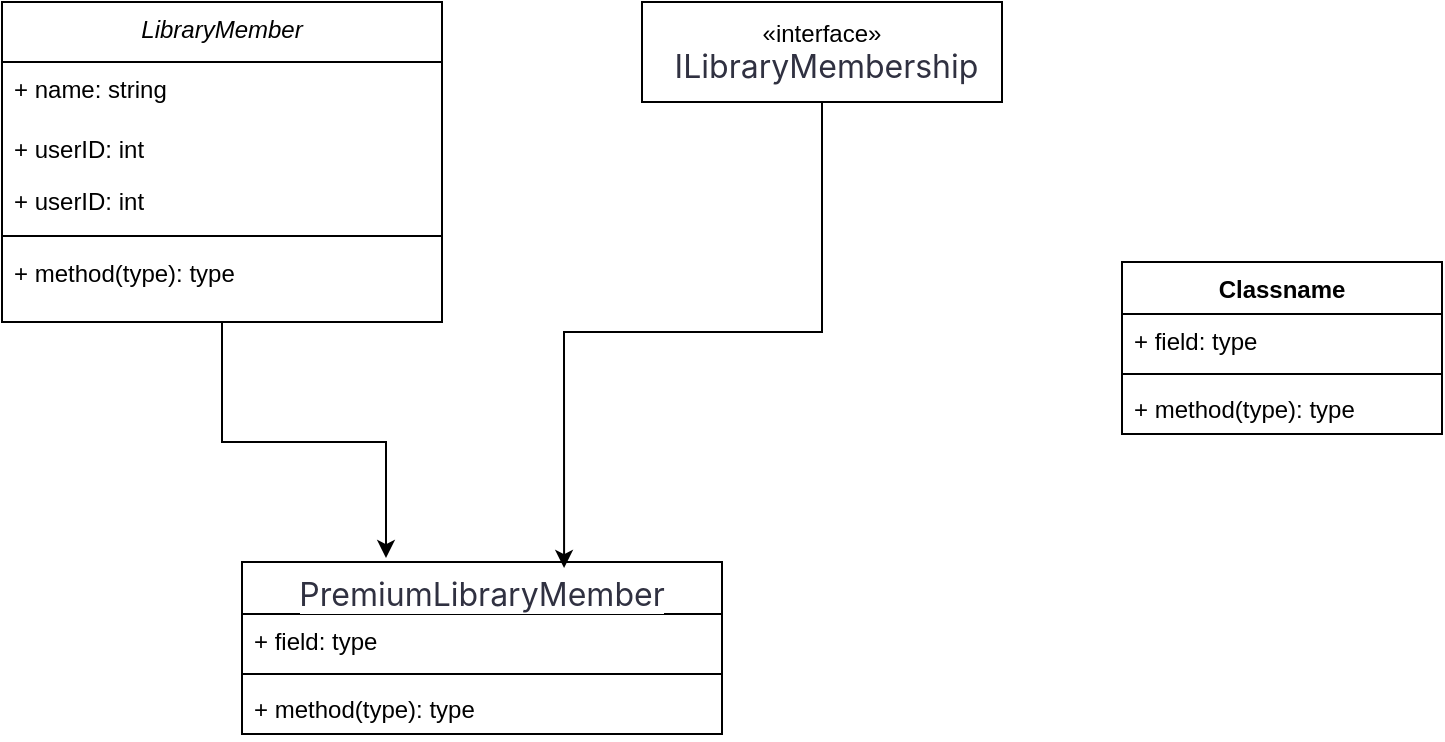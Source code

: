<mxfile version="26.0.8">
  <diagram name="Page-1" id="b520641d-4fe3-3701-9064-5fc419738815">
    <mxGraphModel dx="1426" dy="781" grid="1" gridSize="10" guides="1" tooltips="1" connect="1" arrows="1" fold="1" page="1" pageScale="1" pageWidth="1100" pageHeight="850" background="none" math="0" shadow="0">
      <root>
        <mxCell id="0" />
        <mxCell id="1" parent="0" />
        <mxCell id="SU25gj_TBt7m0_PYnzho-21" value="«interface»&lt;br&gt;&lt;span style=&quot;color: rgb(48, 49, 65); font-family: &amp;quot;Udemy Sans&amp;quot;, &amp;quot;SF Pro Text&amp;quot;, -apple-system, BlinkMacSystemFont, Roboto, &amp;quot;Segoe UI&amp;quot;, Helvetica, Arial, sans-serif, &amp;quot;Apple Color Emoji&amp;quot;, &amp;quot;Segoe UI Emoji&amp;quot;, &amp;quot;Segoe UI Symbol&amp;quot;; font-size: 16px; text-align: start; background-color: rgb(255, 255, 255);&quot;&gt;&amp;nbsp;ILibraryMembership&lt;/span&gt;" style="html=1;whiteSpace=wrap;" vertex="1" parent="1">
          <mxGeometry x="420" y="170" width="180" height="50" as="geometry" />
        </mxCell>
        <mxCell id="SU25gj_TBt7m0_PYnzho-23" value="&lt;span style=&quot;color: rgb(48, 49, 65); font-family: &amp;quot;Udemy Sans&amp;quot;, &amp;quot;SF Pro Text&amp;quot;, -apple-system, BlinkMacSystemFont, Roboto, &amp;quot;Segoe UI&amp;quot;, Helvetica, Arial, sans-serif, &amp;quot;Apple Color Emoji&amp;quot;, &amp;quot;Segoe UI Emoji&amp;quot;, &amp;quot;Segoe UI Symbol&amp;quot;; font-size: 16px; font-weight: 400; text-align: start; background-color: rgb(255, 255, 255);&quot;&gt;PremiumLibraryMember&lt;/span&gt;" style="swimlane;fontStyle=1;align=center;verticalAlign=top;childLayout=stackLayout;horizontal=1;startSize=26;horizontalStack=0;resizeParent=1;resizeParentMax=0;resizeLast=0;collapsible=1;marginBottom=0;whiteSpace=wrap;html=1;" vertex="1" parent="1">
          <mxGeometry x="220" y="450" width="240" height="86" as="geometry" />
        </mxCell>
        <mxCell id="SU25gj_TBt7m0_PYnzho-24" value="+ field: type" style="text;strokeColor=none;fillColor=none;align=left;verticalAlign=top;spacingLeft=4;spacingRight=4;overflow=hidden;rotatable=0;points=[[0,0.5],[1,0.5]];portConstraint=eastwest;whiteSpace=wrap;html=1;" vertex="1" parent="SU25gj_TBt7m0_PYnzho-23">
          <mxGeometry y="26" width="240" height="26" as="geometry" />
        </mxCell>
        <mxCell id="SU25gj_TBt7m0_PYnzho-25" value="" style="line;strokeWidth=1;fillColor=none;align=left;verticalAlign=middle;spacingTop=-1;spacingLeft=3;spacingRight=3;rotatable=0;labelPosition=right;points=[];portConstraint=eastwest;strokeColor=inherit;" vertex="1" parent="SU25gj_TBt7m0_PYnzho-23">
          <mxGeometry y="52" width="240" height="8" as="geometry" />
        </mxCell>
        <mxCell id="SU25gj_TBt7m0_PYnzho-26" value="+ method(type): type" style="text;strokeColor=none;fillColor=none;align=left;verticalAlign=top;spacingLeft=4;spacingRight=4;overflow=hidden;rotatable=0;points=[[0,0.5],[1,0.5]];portConstraint=eastwest;whiteSpace=wrap;html=1;" vertex="1" parent="SU25gj_TBt7m0_PYnzho-23">
          <mxGeometry y="60" width="240" height="26" as="geometry" />
        </mxCell>
        <mxCell id="SU25gj_TBt7m0_PYnzho-53" style="edgeStyle=orthogonalEdgeStyle;rounded=0;orthogonalLoop=1;jettySize=auto;html=1;entryX=0.3;entryY=-0.023;entryDx=0;entryDy=0;entryPerimeter=0;" edge="1" parent="1" source="SU25gj_TBt7m0_PYnzho-28" target="SU25gj_TBt7m0_PYnzho-23">
          <mxGeometry relative="1" as="geometry" />
        </mxCell>
        <mxCell id="SU25gj_TBt7m0_PYnzho-28" value="&lt;i style=&quot;font-weight: 400;&quot;&gt;LibraryMember&lt;/i&gt;" style="swimlane;fontStyle=1;align=center;verticalAlign=top;childLayout=stackLayout;horizontal=1;startSize=30;horizontalStack=0;resizeParent=1;resizeParentMax=0;resizeLast=0;collapsible=1;marginBottom=0;whiteSpace=wrap;html=1;" vertex="1" parent="1">
          <mxGeometry x="100" y="170" width="220" height="160" as="geometry">
            <mxRectangle x="80" y="320" width="120" height="30" as="alternateBounds" />
          </mxGeometry>
        </mxCell>
        <mxCell id="SU25gj_TBt7m0_PYnzho-29" value="+ name: string&lt;span style=&quot;white-space: pre;&quot;&gt;&#x9;&lt;/span&gt;" style="text;strokeColor=none;fillColor=none;align=left;verticalAlign=top;spacingLeft=4;spacingRight=4;overflow=hidden;rotatable=0;points=[[0,0.5],[1,0.5]];portConstraint=eastwest;whiteSpace=wrap;html=1;" vertex="1" parent="SU25gj_TBt7m0_PYnzho-28">
          <mxGeometry y="30" width="220" height="30" as="geometry" />
        </mxCell>
        <mxCell id="SU25gj_TBt7m0_PYnzho-49" value="+ userID: int" style="text;strokeColor=none;fillColor=none;align=left;verticalAlign=top;spacingLeft=4;spacingRight=4;overflow=hidden;rotatable=0;points=[[0,0.5],[1,0.5]];portConstraint=eastwest;whiteSpace=wrap;html=1;" vertex="1" parent="SU25gj_TBt7m0_PYnzho-28">
          <mxGeometry y="60" width="220" height="26" as="geometry" />
        </mxCell>
        <mxCell id="SU25gj_TBt7m0_PYnzho-48" value="+ userID: int" style="text;strokeColor=none;fillColor=none;align=left;verticalAlign=top;spacingLeft=4;spacingRight=4;overflow=hidden;rotatable=0;points=[[0,0.5],[1,0.5]];portConstraint=eastwest;whiteSpace=wrap;html=1;" vertex="1" parent="SU25gj_TBt7m0_PYnzho-28">
          <mxGeometry y="86" width="220" height="26" as="geometry" />
        </mxCell>
        <mxCell id="SU25gj_TBt7m0_PYnzho-30" value="" style="line;strokeWidth=1;fillColor=none;align=left;verticalAlign=middle;spacingTop=-1;spacingLeft=3;spacingRight=3;rotatable=0;labelPosition=right;points=[];portConstraint=eastwest;strokeColor=inherit;" vertex="1" parent="SU25gj_TBt7m0_PYnzho-28">
          <mxGeometry y="112" width="220" height="10" as="geometry" />
        </mxCell>
        <mxCell id="SU25gj_TBt7m0_PYnzho-31" value="+ method(type): type" style="text;strokeColor=none;fillColor=none;align=left;verticalAlign=top;spacingLeft=4;spacingRight=4;overflow=hidden;rotatable=0;points=[[0,0.5],[1,0.5]];portConstraint=eastwest;whiteSpace=wrap;html=1;" vertex="1" parent="SU25gj_TBt7m0_PYnzho-28">
          <mxGeometry y="122" width="220" height="38" as="geometry" />
        </mxCell>
        <mxCell id="SU25gj_TBt7m0_PYnzho-44" value="Classname" style="swimlane;fontStyle=1;align=center;verticalAlign=top;childLayout=stackLayout;horizontal=1;startSize=26;horizontalStack=0;resizeParent=1;resizeParentMax=0;resizeLast=0;collapsible=1;marginBottom=0;whiteSpace=wrap;html=1;" vertex="1" parent="1">
          <mxGeometry x="660" y="300" width="160" height="86" as="geometry" />
        </mxCell>
        <mxCell id="SU25gj_TBt7m0_PYnzho-45" value="+ field: type" style="text;strokeColor=none;fillColor=none;align=left;verticalAlign=top;spacingLeft=4;spacingRight=4;overflow=hidden;rotatable=0;points=[[0,0.5],[1,0.5]];portConstraint=eastwest;whiteSpace=wrap;html=1;" vertex="1" parent="SU25gj_TBt7m0_PYnzho-44">
          <mxGeometry y="26" width="160" height="26" as="geometry" />
        </mxCell>
        <mxCell id="SU25gj_TBt7m0_PYnzho-46" value="" style="line;strokeWidth=1;fillColor=none;align=left;verticalAlign=middle;spacingTop=-1;spacingLeft=3;spacingRight=3;rotatable=0;labelPosition=right;points=[];portConstraint=eastwest;strokeColor=inherit;" vertex="1" parent="SU25gj_TBt7m0_PYnzho-44">
          <mxGeometry y="52" width="160" height="8" as="geometry" />
        </mxCell>
        <mxCell id="SU25gj_TBt7m0_PYnzho-47" value="+ method(type): type" style="text;strokeColor=none;fillColor=none;align=left;verticalAlign=top;spacingLeft=4;spacingRight=4;overflow=hidden;rotatable=0;points=[[0,0.5],[1,0.5]];portConstraint=eastwest;whiteSpace=wrap;html=1;" vertex="1" parent="SU25gj_TBt7m0_PYnzho-44">
          <mxGeometry y="60" width="160" height="26" as="geometry" />
        </mxCell>
        <mxCell id="SU25gj_TBt7m0_PYnzho-56" style="edgeStyle=orthogonalEdgeStyle;rounded=0;orthogonalLoop=1;jettySize=auto;html=1;entryX=0.671;entryY=0.035;entryDx=0;entryDy=0;entryPerimeter=0;" edge="1" parent="1" source="SU25gj_TBt7m0_PYnzho-21" target="SU25gj_TBt7m0_PYnzho-23">
          <mxGeometry relative="1" as="geometry" />
        </mxCell>
      </root>
    </mxGraphModel>
  </diagram>
</mxfile>
